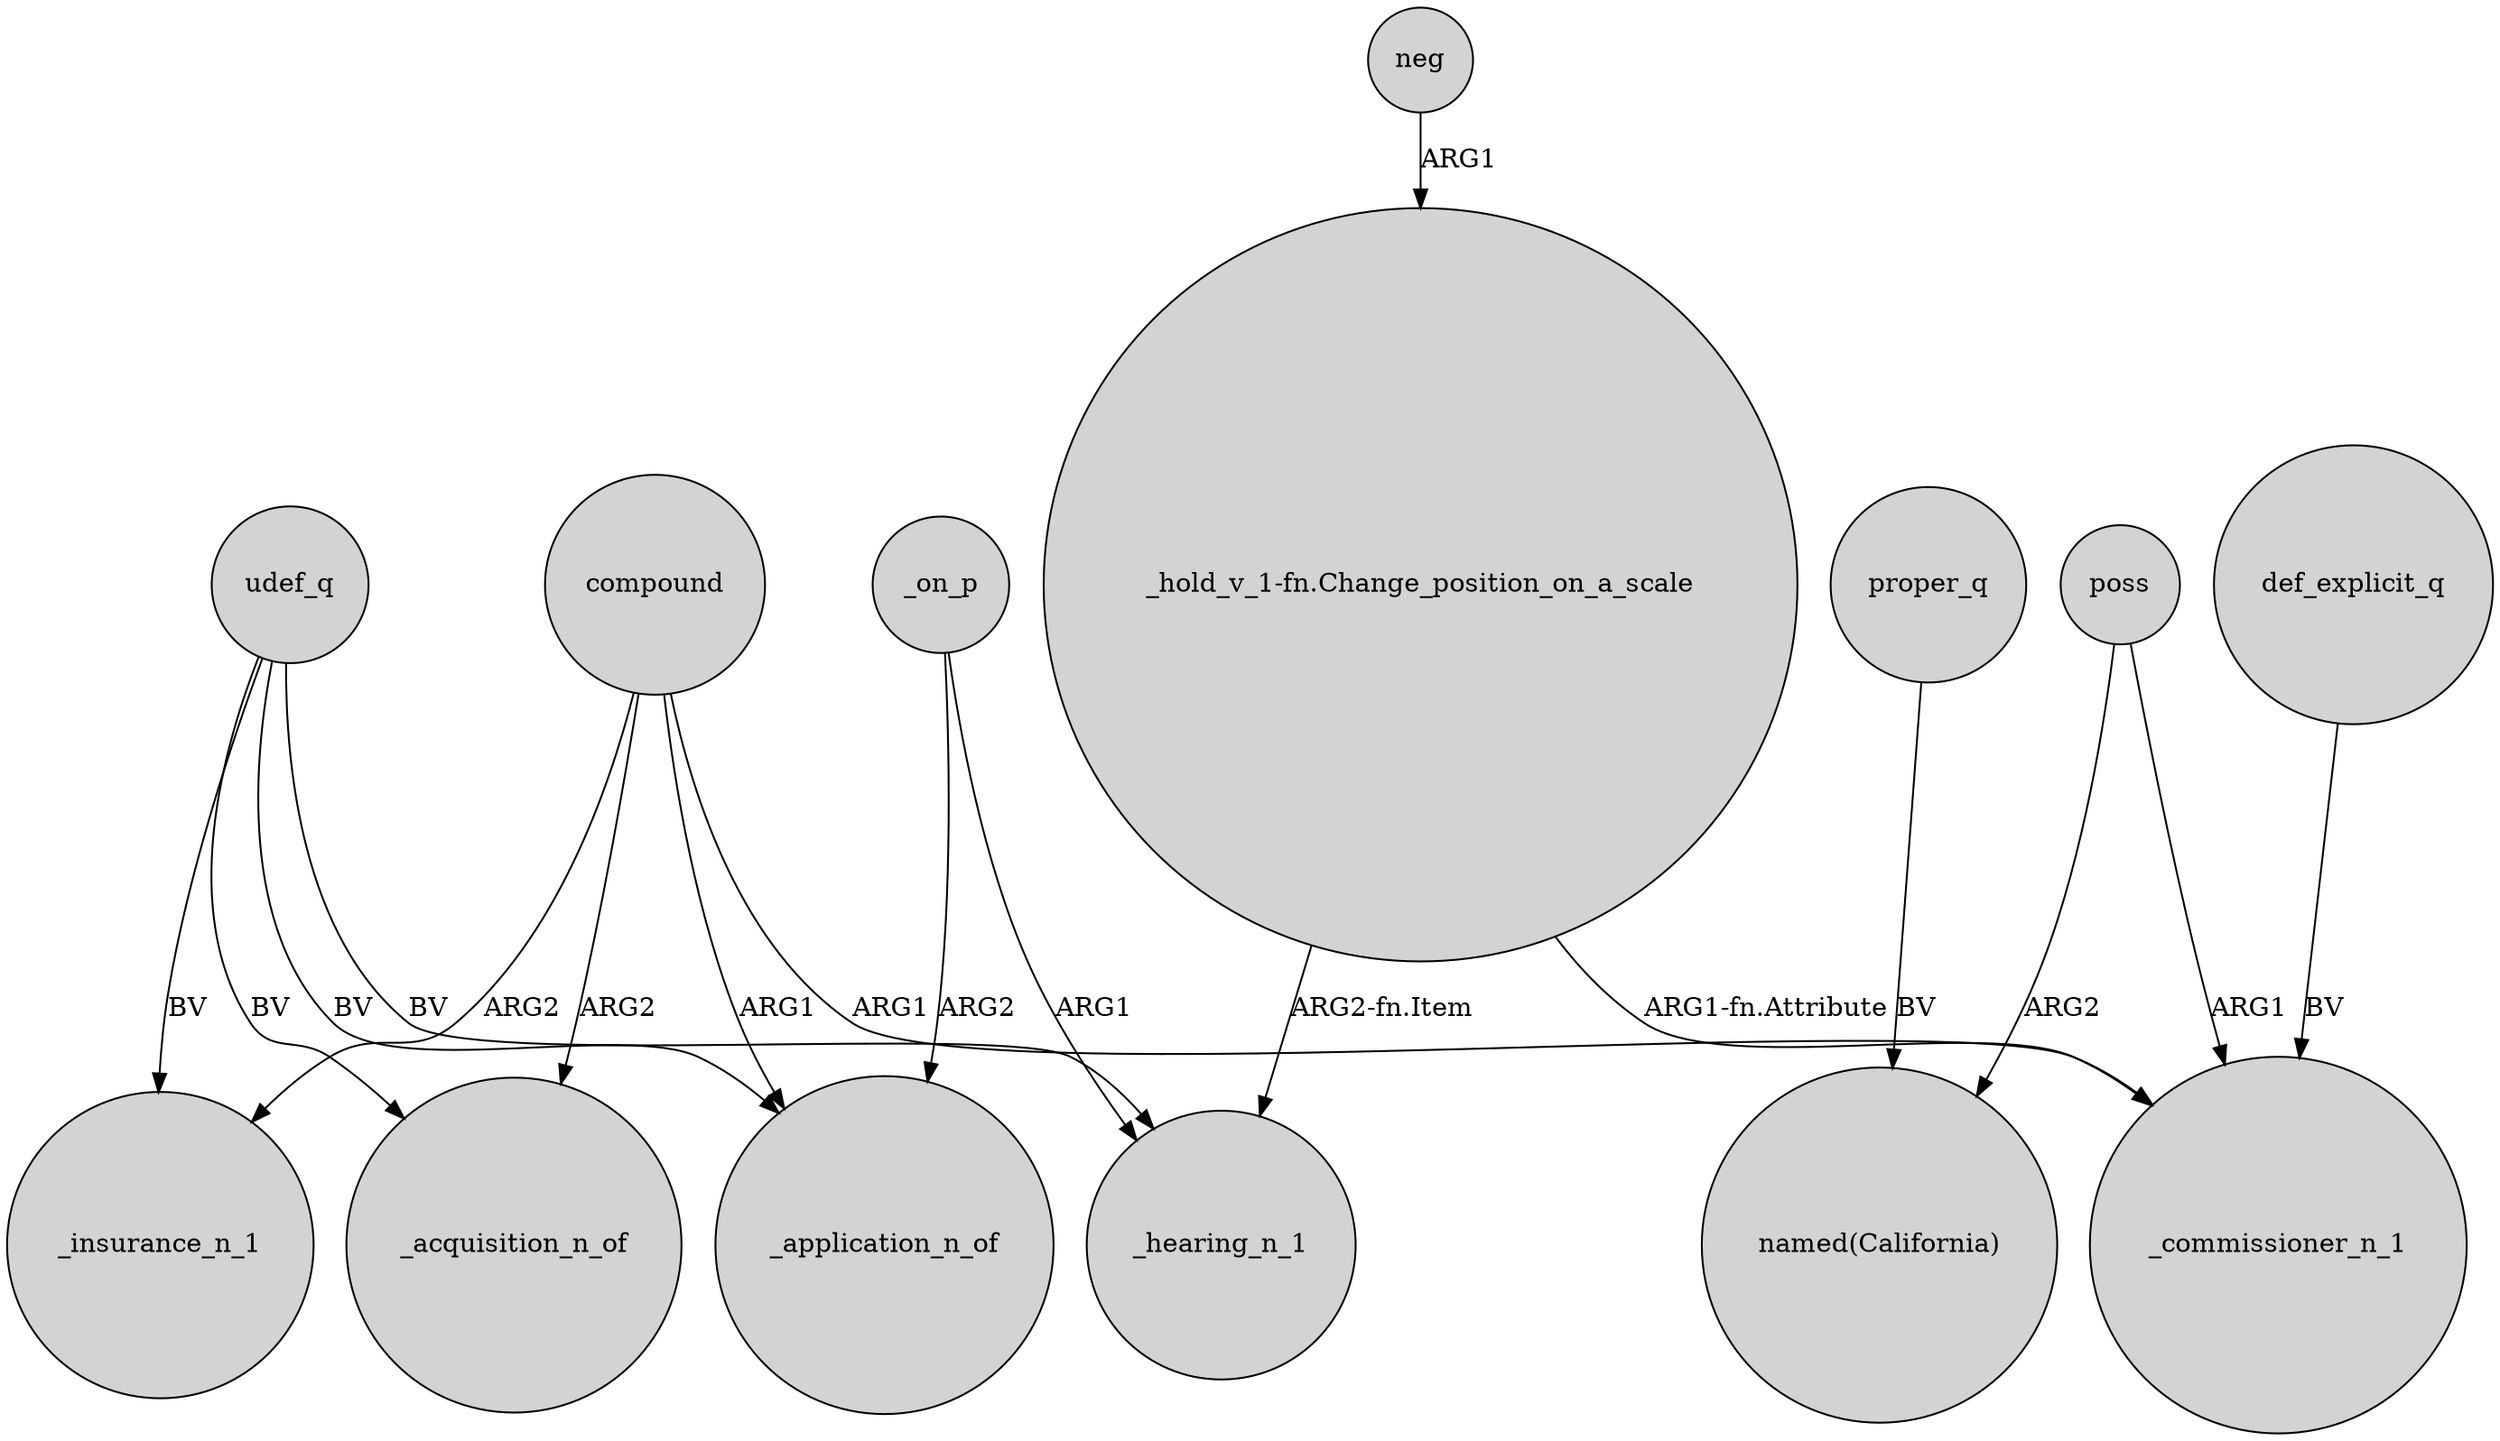 digraph {
	node [shape=circle style=filled]
	udef_q -> _insurance_n_1 [label=BV]
	poss -> "named(California)" [label=ARG2]
	neg -> "_hold_v_1-fn.Change_position_on_a_scale" [label=ARG1]
	proper_q -> "named(California)" [label=BV]
	poss -> _commissioner_n_1 [label=ARG1]
	"_hold_v_1-fn.Change_position_on_a_scale" -> _commissioner_n_1 [label="ARG1-fn.Attribute"]
	_on_p -> _application_n_of [label=ARG2]
	def_explicit_q -> _commissioner_n_1 [label=BV]
	compound -> _acquisition_n_of [label=ARG2]
	compound -> _application_n_of [label=ARG1]
	_on_p -> _hearing_n_1 [label=ARG1]
	compound -> _commissioner_n_1 [label=ARG1]
	"_hold_v_1-fn.Change_position_on_a_scale" -> _hearing_n_1 [label="ARG2-fn.Item"]
	udef_q -> _hearing_n_1 [label=BV]
	compound -> _insurance_n_1 [label=ARG2]
	udef_q -> _application_n_of [label=BV]
	udef_q -> _acquisition_n_of [label=BV]
}
